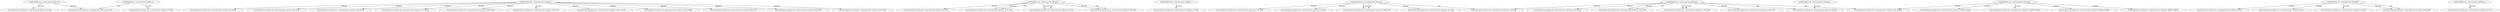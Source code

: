 digraph lacunaCG {
 "rootNode@lacuna_cache/exported_9fbviu.js:," -> "FunctionExpression@lacuna_cache/exported_9fbviu.js:10,646" [label="dynamic" ];
 "rootNode@lacuna_cache/exported_9fbviu.js:," -> "FunctionDeclaration@lacuna_cache/exported_9fbviu.js:61,544" [label="dynamic" ];
 "rootNode@lacuna_cache/exported_efdbau.js:," -> "FunctionExpression@lacuna_cache/exported_efdbau.js:10,525" [label="dynamic" ];
 "rootNode@lacuna_cache/exported_efdbau.js:," -> "FunctionDeclaration@lacuna_cache/exported_9fbviu.js:61,544" [label="tajs" ];
 "rootNode@lacuna_cache/exported_nwsj5x.js:," -> "FunctionExpression@lacuna_cache/exported_nwsj5x.js:10,14991" [label="dynamic" ];
 "rootNode@lacuna_cache/exported_nwsj5x.js:," -> "FunctionExpression@lacuna_cache/exported_nwsj5x.js:59,14767" [label="dynamic" ];
 "rootNode@lacuna_cache/exported_nwsj5x.js:," -> "FunctionExpression@lacuna_cache/exported_nwsj5x.js:439,14678" [label="dynamic" ];
 "rootNode@lacuna_cache/exported_nwsj5x.js:," -> "FunctionExpression@lacuna_cache/exported_nwsj5x.js:473,14656" [label="dynamic" ];
 "rootNode@lacuna_cache/exported_nwsj5x.js:," -> "FunctionExpression@lacuna_cache/exported_nwsj5x.js:14089,14417" [label="dynamic" ];
 "rootNode@lacuna_cache/exported_nwsj5x.js:," -> "FunctionExpression@lacuna_cache/exported_nwsj5x.js:979,1175" [label="dynamic" ];
 "rootNode@lacuna_cache/exported_nwsj5x.js:," -> "FunctionExpression@lacuna_cache/exported_nwsj5x.js:14251,14355" [label="dynamic" ];
 "rootNode@lacuna_cache/exported_nwsj5x.js:," -> "FunctionExpression@lacuna_cache/exported_nwsj5x.js:12120,14044" [label="dynamic" ];
 "rootNode@lacuna_cache/exported_nwsj5x.js:," -> "FunctionExpression@lacuna_cache/exported_nwsj5x.js:1594,1873" [label="dynamic" ];
 "rootNode@lacuna_cache/exported_nwsj5x.js:," -> "FunctionExpression@lacuna_cache/exported_nwsj5x.js:8344,9767" [label="dynamic" ];
 "rootNode@lacuna_cache/exported_nwsj5x.js:," -> "FunctionExpression@lacuna_cache/exported_nwsj5x.js:5547,6393" [label="dynamic" ];
 "rootNode@lacuna_cache/exported_h6fai4.js:," -> "FunctionExpression@lacuna_cache/exported_h6fai4.js:10,2276" [label="dynamic" ];
 "rootNode@lacuna_cache/exported_h6fai4.js:," -> "FunctionDeclaration@lacuna_cache/exported_h6fai4.js:1475,1744" [label="dynamic" ];
 "rootNode@lacuna_cache/exported_h6fai4.js:," -> "FunctionDeclaration@lacuna_cache/exported_h6fai4.js:35,376" [label="dynamic" ];
 "rootNode@lacuna_cache/exported_h6fai4.js:," -> "FunctionDeclaration@lacuna_cache/exported_h6fai4.js:390,1461" [label="dynamic" ];
 "rootNode@lacuna_cache/exported_h6fai4.js:," -> "FunctionDeclaration@lacuna_cache/exported_h6fai4.js:35,376" [label="tajs" ];
 "rootNode@lacuna_cache/exported_h6fai4.js:," -> "FunctionDeclaration@lacuna_cache/exported_h6fai4.js:390,1461" [label="tajs" ];
 "rootNode@lacuna_cache/exported_h6fai4.js:," -> "FunctionDeclaration@lacuna_cache/exported_h6fai4.js:1475,1744" [label="tajs" ];
 "rootNode@lacuna_cache/exported_neej8b.js:," -> "FunctionExpression@lacuna_cache/exported_neej8b.js:115,489" [label="dynamic" ];
 "rootNode@lacuna_cache/exported_i8y93m.js:," -> "FunctionExpression@lacuna_cache/exported_i8y93m.js:342,454" [label="dynamic" ];
 "rootNode@lacuna_cache/exported_i8y93m.js:," -> "FunctionExpression@lacuna_cache/exported_i8y93m.js:1102,3561" [label="dynamic" ];
 "rootNode@lacuna_cache/exported_i8y93m.js:," -> "FunctionDeclaration@lacuna_cache/exported_i8y93m.js:1231,1546" [label="dynamic" ];
 "rootNode@lacuna_cache/exported_i8y93m.js:," -> "FunctionDeclaration@lacuna_cache/exported_i8y93m.js:1564,1751" [label="dynamic" ];
 "rootNode@lacuna_cache/exported_i8y93m.js:," -> "FunctionExpression@lacuna_cache/exported_i8y93m.js:792,1056" [label="dynamic" ];
 "rootNode@lacuna_cache/exported_i8y93m.js:," -> "FunctionExpression@lacuna_cache/exported_i8y93m.js:792,1056" [label="tajs" ];
 "rootNode@lacuna_cache/exported_i8y93m.js:," -> "FunctionDeclaration@lacuna_cache/exported_i8y93m.js:1231,1546" [label="tajs" ];
 "rootNode@lacuna_cache/exported_i8y93m.js:," -> "FunctionExpression@lacuna_cache/exported_ny8xa8.js:162,186590" [label="tajs" ];
 "rootNode@lacuna_cache/exported_i8y93m.js:," -> "FunctionExpression@lacuna_cache/exported_pjcdvw.js:59,583" [label="tajs" ];
 "rootNode@lacuna_cache/exported_ny8xa8.js:," -> "FunctionExpression@lacuna_cache/exported_ny8xa8.js:162,186590" [label="dynamic" ];
 "rootNode@lacuna_cache/exported_ny8xa8.js:," -> "FunctionExpression@lacuna_cache/exported_ny8xa8.js:182043,182410" [label="dynamic" ];
 "rootNode@lacuna_cache/exported_ny8xa8.js:," -> "FunctionExpression@lacuna_cache/exported_ny8xa8.js:185686,186020" [label="dynamic" ];
 "rootNode@lacuna_cache/exported_ny8xa8.js:," -> "FunctionExpression@lacuna_cache/exported_ny8xa8.js:185882,185999" [label="dynamic" ];
 "rootNode@lacuna_cache/exported_ny8xa8.js:," -> "FunctionExpression@lacuna_cache/exported_ny8xa8.js:186052,186570" [label="dynamic" ];
 "rootNode@lacuna_cache/exported_pjcdvw.js:," -> "FunctionExpression@lacuna_cache/exported_pjcdvw.js:59,583" [label="dynamic" ];
 "rootNode@lacuna_cache/exported_hvoc98.js:," -> "FunctionExpression@lacuna_cache/exported_hvoc98.js:10,2555" [label="dynamic" ];
 "rootNode@lacuna_cache/exported_hvoc98.js:," -> "FunctionDeclaration@lacuna_cache/exported_hvoc98.js:35,638" [label="dynamic" ];
 "rootNode@lacuna_cache/exported_hvoc98.js:," -> "FunctionExpression@lacuna_cache/exported_hvoc98.js:170,257" [label="dynamic" ];
 "rootNode@lacuna_cache/exported_hvoc98.js:," -> "FunctionDeclaration@lacuna_cache/exported_hvoc98.js:1849,2340" [label="dynamic" ];
 "rootNode@lacuna_cache/exported_hvoc98.js:," -> "FunctionDeclaration@lacuna_cache/exported_hvoc98.js:1849,2340" [label="tajs" ];
 "rootNode@lacuna_cache/exported_sjm3ux.js:," -> "FunctionExpression@lacuna_cache/exported_sjm3ux.js:10,2059" [label="dynamic" ];
 "rootNode@lacuna_cache/exported_sjm3ux.js:," -> "FunctionDeclaration@lacuna_cache/exported_sjm3ux.js:1660,1782" [label="dynamic" ];
 "rootNode@lacuna_cache/exported_sjm3ux.js:," -> "FunctionDeclaration@lacuna_cache/exported_sjm3ux.js:35,1106" [label="dynamic" ];
 "rootNode@lacuna_cache/exported_sjm3ux.js:," -> "FunctionDeclaration@lacuna_cache/exported_sjm3ux.js:1120,1646" [label="dynamic" ];
 "rootNode@lacuna_cache/exported_sjm3ux.js:," -> "FunctionExpression@lacuna_cache/exported_i8y93m.js:342,454" [label="tajs" ];
 "rootNode@lacuna_cache/exported_sjm3ux.js:," -> "FunctionDeclaration@lacuna_cache/exported_sjm3ux.js:1660,1782" [label="tajs" ];
 "rootNode@lacuna_cache/exported_qe8f3q.js:," -> "FunctionExpression@lacuna_cache/exported_qe8f3q.js:10,175" [label="dynamic" ];
 }